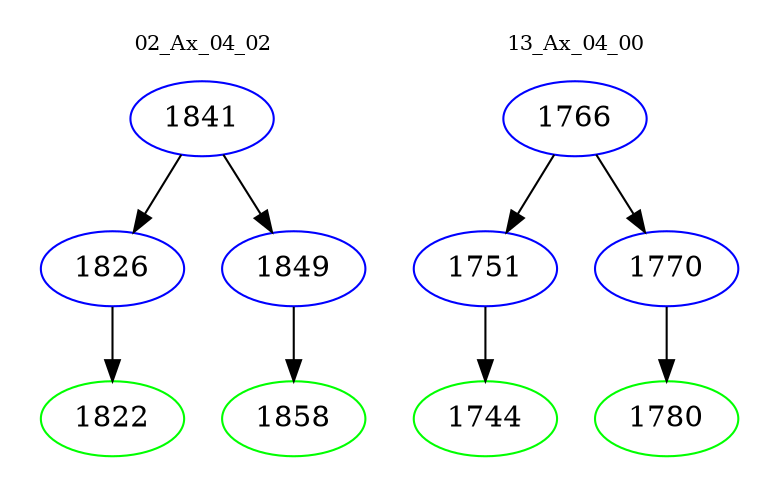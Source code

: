 digraph{
subgraph cluster_0 {
color = white
label = "02_Ax_04_02";
fontsize=10;
T0_1841 [label="1841", color="blue"]
T0_1841 -> T0_1826 [color="black"]
T0_1826 [label="1826", color="blue"]
T0_1826 -> T0_1822 [color="black"]
T0_1822 [label="1822", color="green"]
T0_1841 -> T0_1849 [color="black"]
T0_1849 [label="1849", color="blue"]
T0_1849 -> T0_1858 [color="black"]
T0_1858 [label="1858", color="green"]
}
subgraph cluster_1 {
color = white
label = "13_Ax_04_00";
fontsize=10;
T1_1766 [label="1766", color="blue"]
T1_1766 -> T1_1751 [color="black"]
T1_1751 [label="1751", color="blue"]
T1_1751 -> T1_1744 [color="black"]
T1_1744 [label="1744", color="green"]
T1_1766 -> T1_1770 [color="black"]
T1_1770 [label="1770", color="blue"]
T1_1770 -> T1_1780 [color="black"]
T1_1780 [label="1780", color="green"]
}
}

